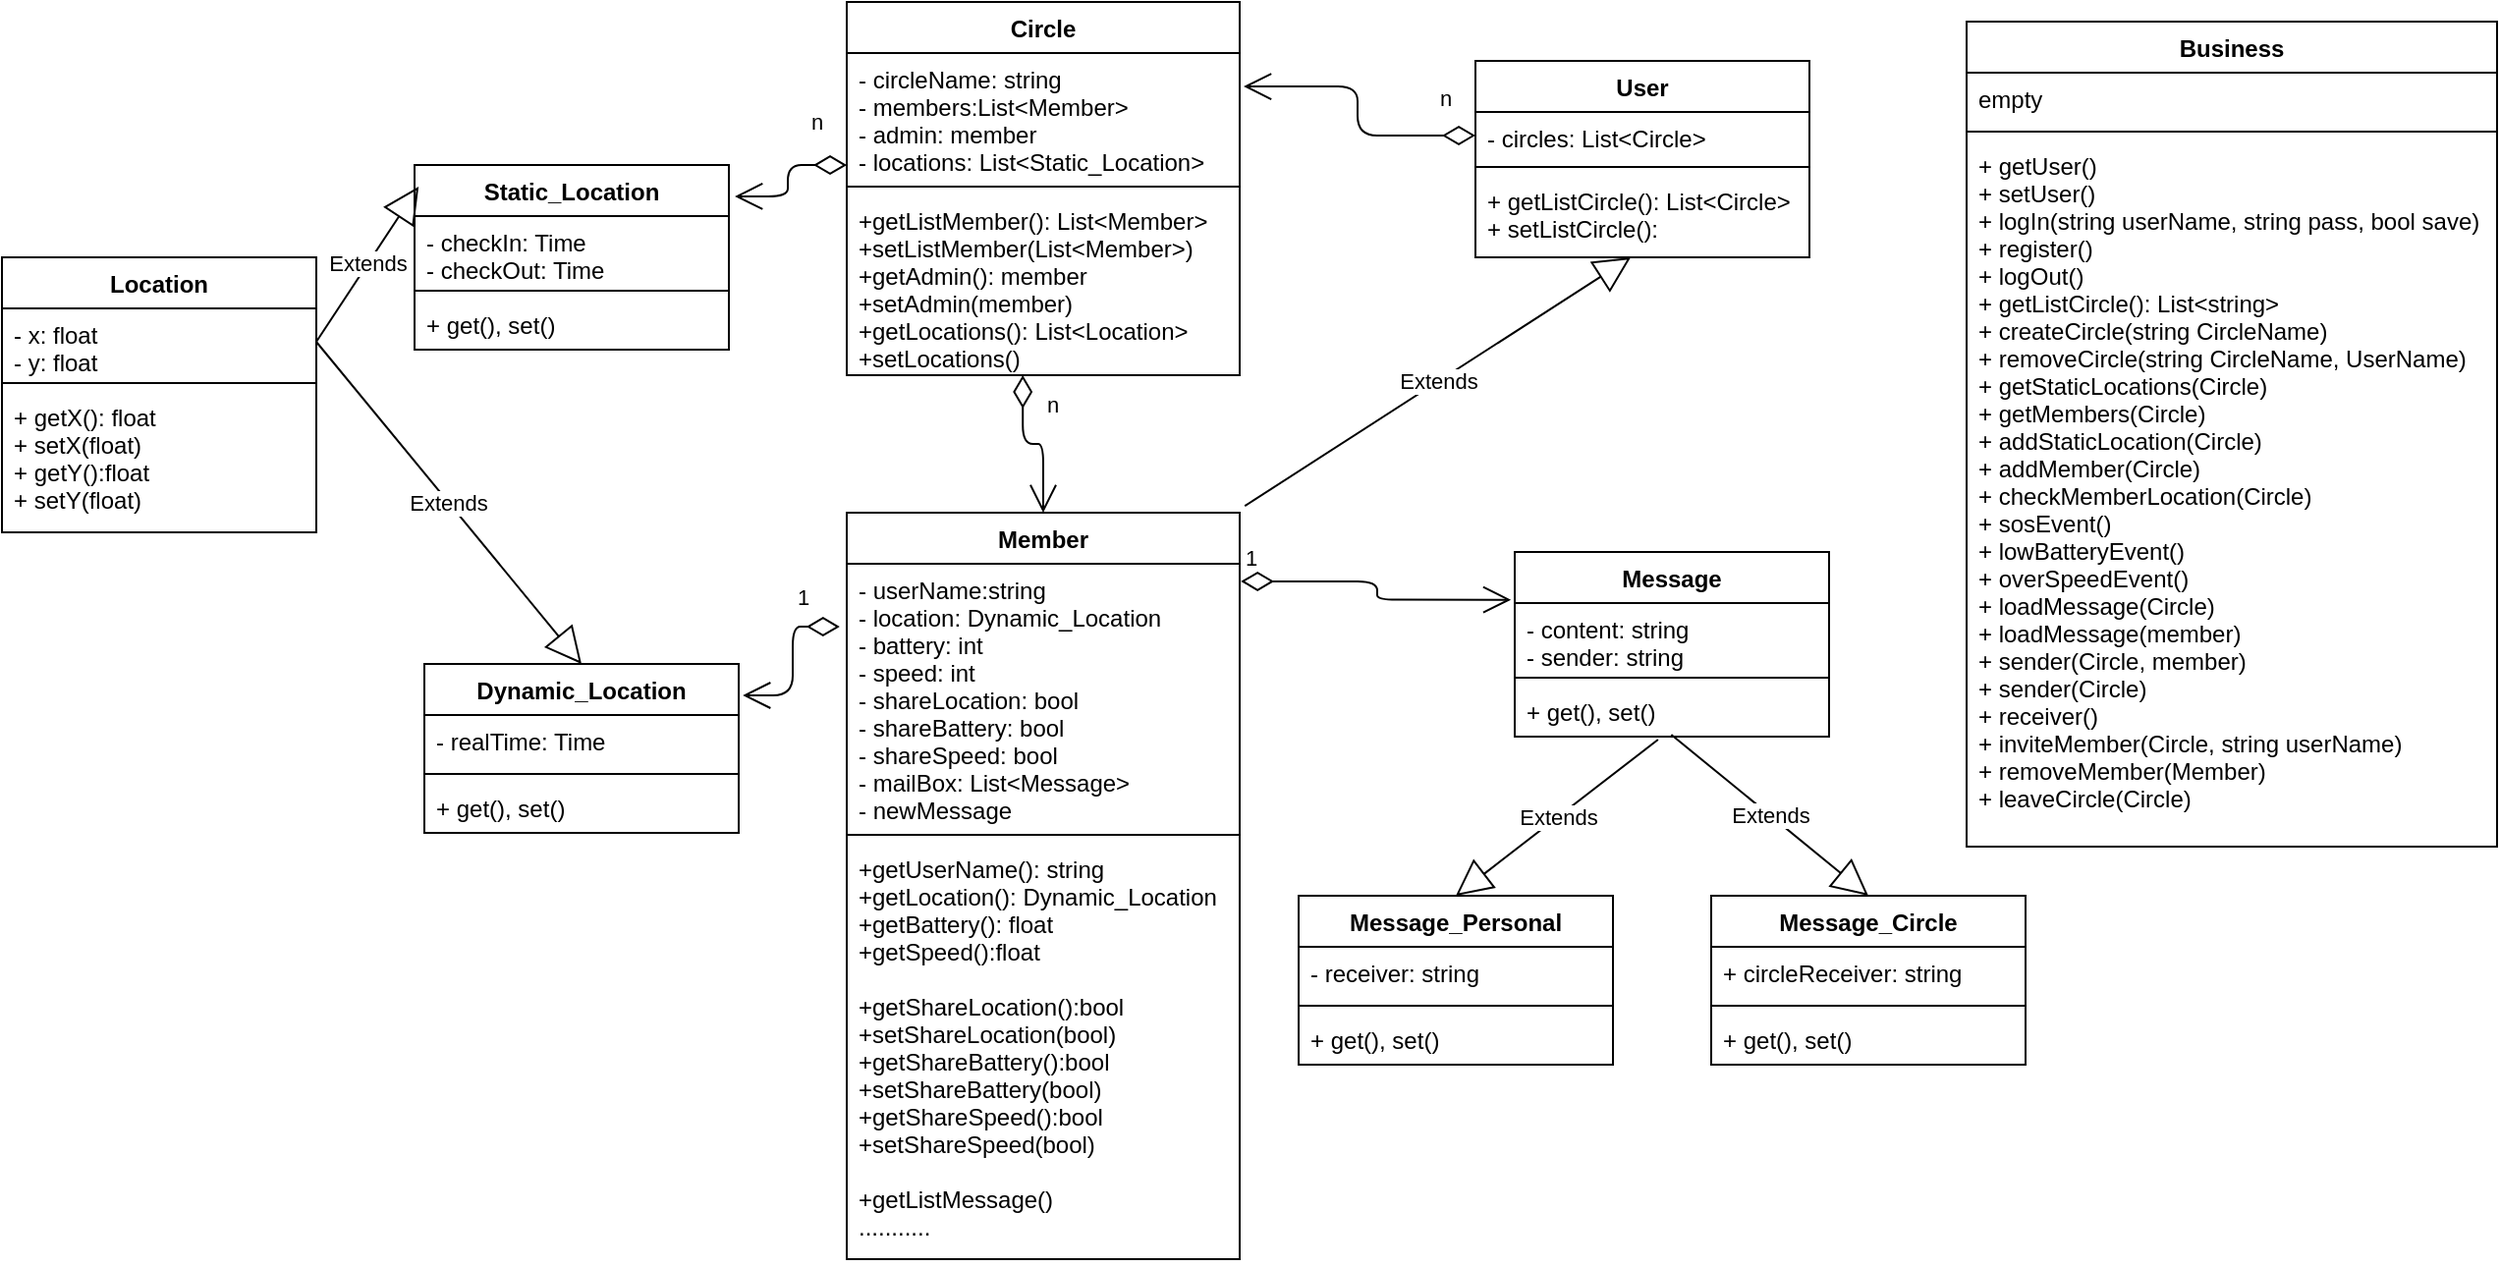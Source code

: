 <mxfile version="12.2.6" type="google" pages="1"><diagram id="AfZVLhp3M3RSM0wqVw7Z" name="Page-1"><mxGraphModel dx="1944" dy="1534" grid="1" gridSize="10" guides="1" tooltips="1" connect="1" arrows="1" fold="1" page="1" pageScale="1" pageWidth="850" pageHeight="1100" math="0" shadow="0"><root><mxCell id="0"/><mxCell id="1" parent="0"/><mxCell id="HK5qblZ2ZYclyeJQmJJL-1" value="Circle" style="swimlane;fontStyle=1;align=center;verticalAlign=top;childLayout=stackLayout;horizontal=1;startSize=26;horizontalStack=0;resizeParent=1;resizeParentMax=0;resizeLast=0;collapsible=1;marginBottom=0;" parent="1" vertex="1"><mxGeometry x="20" y="-70" width="200" height="190" as="geometry"/></mxCell><mxCell id="HK5qblZ2ZYclyeJQmJJL-2" value="- circleName: string&#10;- members:List&lt;Member&gt;&#10;- admin: member&#10;- locations: List&lt;Static_Location&gt;" style="text;strokeColor=none;fillColor=none;align=left;verticalAlign=top;spacingLeft=4;spacingRight=4;overflow=hidden;rotatable=0;points=[[0,0.5],[1,0.5]];portConstraint=eastwest;" parent="HK5qblZ2ZYclyeJQmJJL-1" vertex="1"><mxGeometry y="26" width="200" height="64" as="geometry"/></mxCell><mxCell id="HK5qblZ2ZYclyeJQmJJL-3" value="" style="line;strokeWidth=1;fillColor=none;align=left;verticalAlign=middle;spacingTop=-1;spacingLeft=3;spacingRight=3;rotatable=0;labelPosition=right;points=[];portConstraint=eastwest;" parent="HK5qblZ2ZYclyeJQmJJL-1" vertex="1"><mxGeometry y="90" width="200" height="8" as="geometry"/></mxCell><mxCell id="HK5qblZ2ZYclyeJQmJJL-4" value="+getListMember(): List&lt;Member&gt;&#10;+setListMember(List&lt;Member&gt;) &#10;+getAdmin(): member&#10;+setAdmin(member)&#10;+getLocations(): List&lt;Location&gt;&#10;+setLocations()&#10;" style="text;strokeColor=none;fillColor=none;align=left;verticalAlign=top;spacingLeft=4;spacingRight=4;overflow=hidden;rotatable=0;points=[[0,0.5],[1,0.5]];portConstraint=eastwest;" parent="HK5qblZ2ZYclyeJQmJJL-1" vertex="1"><mxGeometry y="98" width="200" height="92" as="geometry"/></mxCell><mxCell id="HK5qblZ2ZYclyeJQmJJL-5" value="Member" style="swimlane;fontStyle=1;align=center;verticalAlign=top;childLayout=stackLayout;horizontal=1;startSize=26;horizontalStack=0;resizeParent=1;resizeParentMax=0;resizeLast=0;collapsible=1;marginBottom=0;" parent="1" vertex="1"><mxGeometry x="20" y="190" width="200" height="380" as="geometry"/></mxCell><mxCell id="HK5qblZ2ZYclyeJQmJJL-6" value="- userName:string&#10;- location: Dynamic_Location&#10;- battery: int&#10;- speed: int&#10;- shareLocation: bool&#10;- shareBattery: bool&#10;- shareSpeed: bool&#10;- mailBox: List&lt;Message&gt;&#10;- newMessage" style="text;strokeColor=none;fillColor=none;align=left;verticalAlign=top;spacingLeft=4;spacingRight=4;overflow=hidden;rotatable=0;points=[[0,0.5],[1,0.5]];portConstraint=eastwest;" parent="HK5qblZ2ZYclyeJQmJJL-5" vertex="1"><mxGeometry y="26" width="200" height="134" as="geometry"/></mxCell><mxCell id="HK5qblZ2ZYclyeJQmJJL-7" value="" style="line;strokeWidth=1;fillColor=none;align=left;verticalAlign=middle;spacingTop=-1;spacingLeft=3;spacingRight=3;rotatable=0;labelPosition=right;points=[];portConstraint=eastwest;" parent="HK5qblZ2ZYclyeJQmJJL-5" vertex="1"><mxGeometry y="160" width="200" height="8" as="geometry"/></mxCell><mxCell id="HK5qblZ2ZYclyeJQmJJL-8" value="+getUserName(): string&#10;+getLocation(): Dynamic_Location&#10;+getBattery(): float&#10;+getSpeed():float&#10;&#10;+getShareLocation():bool&#10;+setShareLocation(bool)&#10;+getShareBattery():bool&#10;+setShareBattery(bool)&#10;+getShareSpeed():bool&#10;+setShareSpeed(bool)&#10;&#10;+getListMessage()&#10;...........&#10;" style="text;strokeColor=none;fillColor=none;align=left;verticalAlign=top;spacingLeft=4;spacingRight=4;overflow=hidden;rotatable=0;points=[[0,0.5],[1,0.5]];portConstraint=eastwest;" parent="HK5qblZ2ZYclyeJQmJJL-5" vertex="1"><mxGeometry y="168" width="200" height="212" as="geometry"/></mxCell><mxCell id="HK5qblZ2ZYclyeJQmJJL-9" value="n" style="endArrow=open;html=1;endSize=12;startArrow=diamondThin;startSize=14;startFill=0;edgeStyle=orthogonalEdgeStyle;align=left;verticalAlign=bottom;entryX=0.5;entryY=0;entryDx=0;entryDy=0;exitX=0.448;exitY=1;exitDx=0;exitDy=0;exitPerimeter=0;" parent="1" source="HK5qblZ2ZYclyeJQmJJL-4" target="HK5qblZ2ZYclyeJQmJJL-5" edge="1"><mxGeometry x="-0.419" y="10" relative="1" as="geometry"><mxPoint x="110" y="140" as="sourcePoint"/><mxPoint x="250" y="220" as="targetPoint"/><mxPoint as="offset"/></mxGeometry></mxCell><mxCell id="HK5qblZ2ZYclyeJQmJJL-10" value="Location" style="swimlane;fontStyle=1;align=center;verticalAlign=top;childLayout=stackLayout;horizontal=1;startSize=26;horizontalStack=0;resizeParent=1;resizeParentMax=0;resizeLast=0;collapsible=1;marginBottom=0;" parent="1" vertex="1"><mxGeometry x="-410" y="60" width="160" height="140" as="geometry"/></mxCell><mxCell id="HK5qblZ2ZYclyeJQmJJL-11" value="- x: float&#10;- y: float" style="text;strokeColor=none;fillColor=none;align=left;verticalAlign=top;spacingLeft=4;spacingRight=4;overflow=hidden;rotatable=0;points=[[0,0.5],[1,0.5]];portConstraint=eastwest;" parent="HK5qblZ2ZYclyeJQmJJL-10" vertex="1"><mxGeometry y="26" width="160" height="34" as="geometry"/></mxCell><mxCell id="HK5qblZ2ZYclyeJQmJJL-12" value="" style="line;strokeWidth=1;fillColor=none;align=left;verticalAlign=middle;spacingTop=-1;spacingLeft=3;spacingRight=3;rotatable=0;labelPosition=right;points=[];portConstraint=eastwest;" parent="HK5qblZ2ZYclyeJQmJJL-10" vertex="1"><mxGeometry y="60" width="160" height="8" as="geometry"/></mxCell><mxCell id="HK5qblZ2ZYclyeJQmJJL-13" value="+ getX(): float&#10;+ setX(float)&#10;+ getY():float&#10;+ setY(float)" style="text;strokeColor=none;fillColor=none;align=left;verticalAlign=top;spacingLeft=4;spacingRight=4;overflow=hidden;rotatable=0;points=[[0,0.5],[1,0.5]];portConstraint=eastwest;" parent="HK5qblZ2ZYclyeJQmJJL-10" vertex="1"><mxGeometry y="68" width="160" height="72" as="geometry"/></mxCell><mxCell id="HK5qblZ2ZYclyeJQmJJL-15" value="Message" style="swimlane;fontStyle=1;align=center;verticalAlign=top;childLayout=stackLayout;horizontal=1;startSize=26;horizontalStack=0;resizeParent=1;resizeParentMax=0;resizeLast=0;collapsible=1;marginBottom=0;" parent="1" vertex="1"><mxGeometry x="360" y="210" width="160" height="94" as="geometry"/></mxCell><mxCell id="HK5qblZ2ZYclyeJQmJJL-16" value="- content: string&#10;- sender: string" style="text;strokeColor=none;fillColor=none;align=left;verticalAlign=top;spacingLeft=4;spacingRight=4;overflow=hidden;rotatable=0;points=[[0,0.5],[1,0.5]];portConstraint=eastwest;" parent="HK5qblZ2ZYclyeJQmJJL-15" vertex="1"><mxGeometry y="26" width="160" height="34" as="geometry"/></mxCell><mxCell id="HK5qblZ2ZYclyeJQmJJL-17" value="" style="line;strokeWidth=1;fillColor=none;align=left;verticalAlign=middle;spacingTop=-1;spacingLeft=3;spacingRight=3;rotatable=0;labelPosition=right;points=[];portConstraint=eastwest;" parent="HK5qblZ2ZYclyeJQmJJL-15" vertex="1"><mxGeometry y="60" width="160" height="8" as="geometry"/></mxCell><mxCell id="HK5qblZ2ZYclyeJQmJJL-18" value="+ get(), set()" style="text;strokeColor=none;fillColor=none;align=left;verticalAlign=top;spacingLeft=4;spacingRight=4;overflow=hidden;rotatable=0;points=[[0,0.5],[1,0.5]];portConstraint=eastwest;" parent="HK5qblZ2ZYclyeJQmJJL-15" vertex="1"><mxGeometry y="68" width="160" height="26" as="geometry"/></mxCell><mxCell id="HK5qblZ2ZYclyeJQmJJL-20" value="1" style="endArrow=open;html=1;endSize=12;startArrow=diamondThin;startSize=14;startFill=0;edgeStyle=orthogonalEdgeStyle;align=left;verticalAlign=bottom;exitX=1.003;exitY=0.092;exitDx=0;exitDy=0;exitPerimeter=0;entryX=-0.012;entryY=-0.049;entryDx=0;entryDy=0;entryPerimeter=0;" parent="1" source="HK5qblZ2ZYclyeJQmJJL-5" target="HK5qblZ2ZYclyeJQmJJL-16" edge="1"><mxGeometry x="-1" y="3" relative="1" as="geometry"><mxPoint x="20" y="450" as="sourcePoint"/><mxPoint x="180" y="450" as="targetPoint"/></mxGeometry></mxCell><mxCell id="HK5qblZ2ZYclyeJQmJJL-21" value="User" style="swimlane;fontStyle=1;align=center;verticalAlign=top;childLayout=stackLayout;horizontal=1;startSize=26;horizontalStack=0;resizeParent=1;resizeParentMax=0;resizeLast=0;collapsible=1;marginBottom=0;" parent="1" vertex="1"><mxGeometry x="340" y="-40" width="170" height="100" as="geometry"/></mxCell><mxCell id="HK5qblZ2ZYclyeJQmJJL-22" value="- circles: List&lt;Circle&gt;&#10;&#10;" style="text;strokeColor=none;fillColor=none;align=left;verticalAlign=top;spacingLeft=4;spacingRight=4;overflow=hidden;rotatable=0;points=[[0,0.5],[1,0.5]];portConstraint=eastwest;" parent="HK5qblZ2ZYclyeJQmJJL-21" vertex="1"><mxGeometry y="26" width="170" height="24" as="geometry"/></mxCell><mxCell id="HK5qblZ2ZYclyeJQmJJL-23" value="" style="line;strokeWidth=1;fillColor=none;align=left;verticalAlign=middle;spacingTop=-1;spacingLeft=3;spacingRight=3;rotatable=0;labelPosition=right;points=[];portConstraint=eastwest;" parent="HK5qblZ2ZYclyeJQmJJL-21" vertex="1"><mxGeometry y="50" width="170" height="8" as="geometry"/></mxCell><mxCell id="HK5qblZ2ZYclyeJQmJJL-24" value="+ getListCircle(): List&lt;Circle&gt;&#10;+ setListCircle():&#10;" style="text;strokeColor=none;fillColor=none;align=left;verticalAlign=top;spacingLeft=4;spacingRight=4;overflow=hidden;rotatable=0;points=[[0,0.5],[1,0.5]];portConstraint=eastwest;" parent="HK5qblZ2ZYclyeJQmJJL-21" vertex="1"><mxGeometry y="58" width="170" height="42" as="geometry"/></mxCell><mxCell id="HK5qblZ2ZYclyeJQmJJL-25" value="n" style="endArrow=open;html=1;endSize=12;startArrow=diamondThin;startSize=14;startFill=0;edgeStyle=orthogonalEdgeStyle;align=left;verticalAlign=bottom;exitX=0;exitY=0.5;exitDx=0;exitDy=0;entryX=1.01;entryY=0.266;entryDx=0;entryDy=0;entryPerimeter=0;" parent="1" source="HK5qblZ2ZYclyeJQmJJL-22" target="HK5qblZ2ZYclyeJQmJJL-2" edge="1"><mxGeometry x="-0.021" y="-40" relative="1" as="geometry"><mxPoint x="320" y="150" as="sourcePoint"/><mxPoint x="260" y="10" as="targetPoint"/><mxPoint as="offset"/></mxGeometry></mxCell><mxCell id="Lg-KbPeJprSbrFo8pUgV-1" value="Business" style="swimlane;fontStyle=1;align=center;verticalAlign=top;childLayout=stackLayout;horizontal=1;startSize=26;horizontalStack=0;resizeParent=1;resizeParentMax=0;resizeLast=0;collapsible=1;marginBottom=0;" parent="1" vertex="1"><mxGeometry x="590" y="-60" width="270" height="420" as="geometry"/></mxCell><mxCell id="Lg-KbPeJprSbrFo8pUgV-2" value="empty" style="text;strokeColor=none;fillColor=none;align=left;verticalAlign=top;spacingLeft=4;spacingRight=4;overflow=hidden;rotatable=0;points=[[0,0.5],[1,0.5]];portConstraint=eastwest;" parent="Lg-KbPeJprSbrFo8pUgV-1" vertex="1"><mxGeometry y="26" width="270" height="26" as="geometry"/></mxCell><mxCell id="Lg-KbPeJprSbrFo8pUgV-3" value="" style="line;strokeWidth=1;fillColor=none;align=left;verticalAlign=middle;spacingTop=-1;spacingLeft=3;spacingRight=3;rotatable=0;labelPosition=right;points=[];portConstraint=eastwest;" parent="Lg-KbPeJprSbrFo8pUgV-1" vertex="1"><mxGeometry y="52" width="270" height="8" as="geometry"/></mxCell><mxCell id="Lg-KbPeJprSbrFo8pUgV-4" value="+ getUser()&#10;+ setUser()&#10;+ logIn(string userName, string pass, bool save)&#10;+ register()&#10;+ logOut()&#10;+ getListCircle(): List&lt;string&gt;&#10;+ createCircle(string CircleName)&#10;+ removeCircle(string CircleName, UserName)&#10;+ getStaticLocations(Circle)&#10;+ getMembers(Circle)&#10;+ addStaticLocation(Circle)&#10;+ addMember(Circle)&#10;+ checkMemberLocation(Circle)&#10;+ sosEvent()&#10;+ lowBatteryEvent()&#10;+ overSpeedEvent()&#10;+ loadMessage(Circle)&#10;+ loadMessage(member)&#10;+ sender(Circle, member)&#10;+ sender(Circle)&#10;+ receiver()&#10;+ inviteMember(Circle, string userName)&#10;+ removeMember(Member)&#10;+ leaveCircle(Circle)&#10;&#10;" style="text;strokeColor=none;fillColor=none;align=left;verticalAlign=top;spacingLeft=4;spacingRight=4;overflow=hidden;rotatable=0;points=[[0,0.5],[1,0.5]];portConstraint=eastwest;" parent="Lg-KbPeJprSbrFo8pUgV-1" vertex="1"><mxGeometry y="60" width="270" height="360" as="geometry"/></mxCell><mxCell id="Lg-KbPeJprSbrFo8pUgV-5" value="Extends" style="endArrow=block;endSize=16;endFill=0;html=1;exitX=1.013;exitY=-0.009;exitDx=0;exitDy=0;exitPerimeter=0;entryX=0.465;entryY=1;entryDx=0;entryDy=0;entryPerimeter=0;" parent="1" source="HK5qblZ2ZYclyeJQmJJL-5" target="HK5qblZ2ZYclyeJQmJJL-24" edge="1"><mxGeometry width="160" relative="1" as="geometry"><mxPoint x="230" y="130" as="sourcePoint"/><mxPoint x="390" y="130" as="targetPoint"/></mxGeometry></mxCell><mxCell id="qPqurKJzDSm005A7deJj-1" value="Dynamic_Location" style="swimlane;fontStyle=1;align=center;verticalAlign=top;childLayout=stackLayout;horizontal=1;startSize=26;horizontalStack=0;resizeParent=1;resizeParentMax=0;resizeLast=0;collapsible=1;marginBottom=0;" parent="1" vertex="1"><mxGeometry x="-195" y="267" width="160" height="86" as="geometry"/></mxCell><mxCell id="qPqurKJzDSm005A7deJj-2" value="- realTime: Time" style="text;strokeColor=none;fillColor=none;align=left;verticalAlign=top;spacingLeft=4;spacingRight=4;overflow=hidden;rotatable=0;points=[[0,0.5],[1,0.5]];portConstraint=eastwest;" parent="qPqurKJzDSm005A7deJj-1" vertex="1"><mxGeometry y="26" width="160" height="26" as="geometry"/></mxCell><mxCell id="qPqurKJzDSm005A7deJj-3" value="" style="line;strokeWidth=1;fillColor=none;align=left;verticalAlign=middle;spacingTop=-1;spacingLeft=3;spacingRight=3;rotatable=0;labelPosition=right;points=[];portConstraint=eastwest;" parent="qPqurKJzDSm005A7deJj-1" vertex="1"><mxGeometry y="52" width="160" height="8" as="geometry"/></mxCell><mxCell id="qPqurKJzDSm005A7deJj-4" value="+ get(), set()" style="text;strokeColor=none;fillColor=none;align=left;verticalAlign=top;spacingLeft=4;spacingRight=4;overflow=hidden;rotatable=0;points=[[0,0.5],[1,0.5]];portConstraint=eastwest;" parent="qPqurKJzDSm005A7deJj-1" vertex="1"><mxGeometry y="60" width="160" height="26" as="geometry"/></mxCell><mxCell id="qPqurKJzDSm005A7deJj-5" value="Static_Location" style="swimlane;fontStyle=1;align=center;verticalAlign=top;childLayout=stackLayout;horizontal=1;startSize=26;horizontalStack=0;resizeParent=1;resizeParentMax=0;resizeLast=0;collapsible=1;marginBottom=0;" parent="1" vertex="1"><mxGeometry x="-200" y="13" width="160" height="94" as="geometry"/></mxCell><mxCell id="qPqurKJzDSm005A7deJj-6" value="- checkIn: Time&#10;- checkOut: Time" style="text;strokeColor=none;fillColor=none;align=left;verticalAlign=top;spacingLeft=4;spacingRight=4;overflow=hidden;rotatable=0;points=[[0,0.5],[1,0.5]];portConstraint=eastwest;" parent="qPqurKJzDSm005A7deJj-5" vertex="1"><mxGeometry y="26" width="160" height="34" as="geometry"/></mxCell><mxCell id="qPqurKJzDSm005A7deJj-7" value="" style="line;strokeWidth=1;fillColor=none;align=left;verticalAlign=middle;spacingTop=-1;spacingLeft=3;spacingRight=3;rotatable=0;labelPosition=right;points=[];portConstraint=eastwest;" parent="qPqurKJzDSm005A7deJj-5" vertex="1"><mxGeometry y="60" width="160" height="8" as="geometry"/></mxCell><mxCell id="qPqurKJzDSm005A7deJj-8" value="+ get(), set()" style="text;strokeColor=none;fillColor=none;align=left;verticalAlign=top;spacingLeft=4;spacingRight=4;overflow=hidden;rotatable=0;points=[[0,0.5],[1,0.5]];portConstraint=eastwest;" parent="qPqurKJzDSm005A7deJj-5" vertex="1"><mxGeometry y="68" width="160" height="26" as="geometry"/></mxCell><mxCell id="qPqurKJzDSm005A7deJj-9" value="Extends" style="endArrow=block;endSize=16;endFill=0;html=1;exitX=1;exitY=0.5;exitDx=0;exitDy=0;entryX=0.5;entryY=0;entryDx=0;entryDy=0;" parent="1" source="HK5qblZ2ZYclyeJQmJJL-11" target="qPqurKJzDSm005A7deJj-1" edge="1"><mxGeometry width="160" relative="1" as="geometry"><mxPoint x="-380" y="290" as="sourcePoint"/><mxPoint x="-220" y="290" as="targetPoint"/></mxGeometry></mxCell><mxCell id="qPqurKJzDSm005A7deJj-11" value="Extends" style="endArrow=block;endSize=16;endFill=0;html=1;exitX=1;exitY=0.5;exitDx=0;exitDy=0;entryX=0.013;entryY=0.117;entryDx=0;entryDy=0;entryPerimeter=0;" parent="1" source="HK5qblZ2ZYclyeJQmJJL-11" target="qPqurKJzDSm005A7deJj-5" edge="1"><mxGeometry width="160" relative="1" as="geometry"><mxPoint x="-195" y="140" as="sourcePoint"/><mxPoint x="-35" y="140" as="targetPoint"/></mxGeometry></mxCell><mxCell id="qPqurKJzDSm005A7deJj-13" value="1" style="endArrow=open;html=1;endSize=12;startArrow=diamondThin;startSize=14;startFill=0;edgeStyle=orthogonalEdgeStyle;align=left;verticalAlign=bottom;exitX=-0.018;exitY=0.239;exitDx=0;exitDy=0;exitPerimeter=0;entryX=1.013;entryY=0.186;entryDx=0;entryDy=0;entryPerimeter=0;" parent="1" source="HK5qblZ2ZYclyeJQmJJL-6" target="qPqurKJzDSm005A7deJj-1" edge="1"><mxGeometry x="-0.39" y="-8" relative="1" as="geometry"><mxPoint x="-210" y="430" as="sourcePoint"/><mxPoint x="-50" y="430" as="targetPoint"/><mxPoint x="8" y="-8" as="offset"/></mxGeometry></mxCell><mxCell id="qPqurKJzDSm005A7deJj-15" value="n" style="endArrow=open;html=1;endSize=12;startArrow=diamondThin;startSize=14;startFill=0;edgeStyle=orthogonalEdgeStyle;align=left;verticalAlign=bottom;exitX=0;exitY=0.891;exitDx=0;exitDy=0;exitPerimeter=0;entryX=1.019;entryY=0.17;entryDx=0;entryDy=0;entryPerimeter=0;" parent="1" source="HK5qblZ2ZYclyeJQmJJL-2" target="qPqurKJzDSm005A7deJj-5" edge="1"><mxGeometry x="-0.452" y="-13" relative="1" as="geometry"><mxPoint x="20" y="130" as="sourcePoint"/><mxPoint x="-10" y="50" as="targetPoint"/><mxPoint as="offset"/></mxGeometry></mxCell><mxCell id="qPqurKJzDSm005A7deJj-17" value="Message_Personal" style="swimlane;fontStyle=1;align=center;verticalAlign=top;childLayout=stackLayout;horizontal=1;startSize=26;horizontalStack=0;resizeParent=1;resizeParentMax=0;resizeLast=0;collapsible=1;marginBottom=0;" parent="1" vertex="1"><mxGeometry x="250" y="385" width="160" height="86" as="geometry"/></mxCell><mxCell id="qPqurKJzDSm005A7deJj-18" value="- receiver: string" style="text;strokeColor=none;fillColor=none;align=left;verticalAlign=top;spacingLeft=4;spacingRight=4;overflow=hidden;rotatable=0;points=[[0,0.5],[1,0.5]];portConstraint=eastwest;" parent="qPqurKJzDSm005A7deJj-17" vertex="1"><mxGeometry y="26" width="160" height="26" as="geometry"/></mxCell><mxCell id="qPqurKJzDSm005A7deJj-19" value="" style="line;strokeWidth=1;fillColor=none;align=left;verticalAlign=middle;spacingTop=-1;spacingLeft=3;spacingRight=3;rotatable=0;labelPosition=right;points=[];portConstraint=eastwest;" parent="qPqurKJzDSm005A7deJj-17" vertex="1"><mxGeometry y="52" width="160" height="8" as="geometry"/></mxCell><mxCell id="qPqurKJzDSm005A7deJj-20" value="+ get(), set()" style="text;strokeColor=none;fillColor=none;align=left;verticalAlign=top;spacingLeft=4;spacingRight=4;overflow=hidden;rotatable=0;points=[[0,0.5],[1,0.5]];portConstraint=eastwest;" parent="qPqurKJzDSm005A7deJj-17" vertex="1"><mxGeometry y="60" width="160" height="26" as="geometry"/></mxCell><mxCell id="qPqurKJzDSm005A7deJj-21" value="Message_Circle" style="swimlane;fontStyle=1;align=center;verticalAlign=top;childLayout=stackLayout;horizontal=1;startSize=26;horizontalStack=0;resizeParent=1;resizeParentMax=0;resizeLast=0;collapsible=1;marginBottom=0;" parent="1" vertex="1"><mxGeometry x="460" y="385" width="160" height="86" as="geometry"/></mxCell><mxCell id="qPqurKJzDSm005A7deJj-22" value="+ circleReceiver: string" style="text;strokeColor=none;fillColor=none;align=left;verticalAlign=top;spacingLeft=4;spacingRight=4;overflow=hidden;rotatable=0;points=[[0,0.5],[1,0.5]];portConstraint=eastwest;" parent="qPqurKJzDSm005A7deJj-21" vertex="1"><mxGeometry y="26" width="160" height="26" as="geometry"/></mxCell><mxCell id="qPqurKJzDSm005A7deJj-23" value="" style="line;strokeWidth=1;fillColor=none;align=left;verticalAlign=middle;spacingTop=-1;spacingLeft=3;spacingRight=3;rotatable=0;labelPosition=right;points=[];portConstraint=eastwest;" parent="qPqurKJzDSm005A7deJj-21" vertex="1"><mxGeometry y="52" width="160" height="8" as="geometry"/></mxCell><mxCell id="qPqurKJzDSm005A7deJj-24" value="+ get(), set()" style="text;strokeColor=none;fillColor=none;align=left;verticalAlign=top;spacingLeft=4;spacingRight=4;overflow=hidden;rotatable=0;points=[[0,0.5],[1,0.5]];portConstraint=eastwest;" parent="qPqurKJzDSm005A7deJj-21" vertex="1"><mxGeometry y="60" width="160" height="26" as="geometry"/></mxCell><mxCell id="qPqurKJzDSm005A7deJj-25" value="Extends" style="endArrow=block;endSize=16;endFill=0;html=1;exitX=0.456;exitY=1.058;exitDx=0;exitDy=0;exitPerimeter=0;entryX=0.5;entryY=0;entryDx=0;entryDy=0;" parent="1" source="HK5qblZ2ZYclyeJQmJJL-18" target="qPqurKJzDSm005A7deJj-17" edge="1"><mxGeometry width="160" relative="1" as="geometry"><mxPoint x="330" y="352.5" as="sourcePoint"/><mxPoint x="490" y="352.5" as="targetPoint"/></mxGeometry></mxCell><mxCell id="qPqurKJzDSm005A7deJj-26" value="Extends" style="endArrow=block;endSize=16;endFill=0;html=1;exitX=0.498;exitY=0.962;exitDx=0;exitDy=0;exitPerimeter=0;entryX=0.5;entryY=0;entryDx=0;entryDy=0;" parent="1" source="HK5qblZ2ZYclyeJQmJJL-18" target="qPqurKJzDSm005A7deJj-21" edge="1"><mxGeometry width="160" relative="1" as="geometry"><mxPoint x="370" y="490" as="sourcePoint"/><mxPoint x="530" y="490" as="targetPoint"/></mxGeometry></mxCell></root></mxGraphModel></diagram></mxfile>